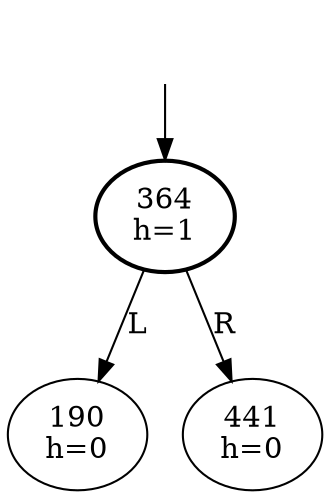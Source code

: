 digraph {
  DUMMY [style=invis];
  DUMMY -> 364;
  364 [penwidth=2];

  364 [label="364\nh=1"];

  364 -> 190 [label="L"];
  190 [label="190\nh=0"];



  364 -> 441 [label="R"];
  441 [label="441\nh=0"];



}
